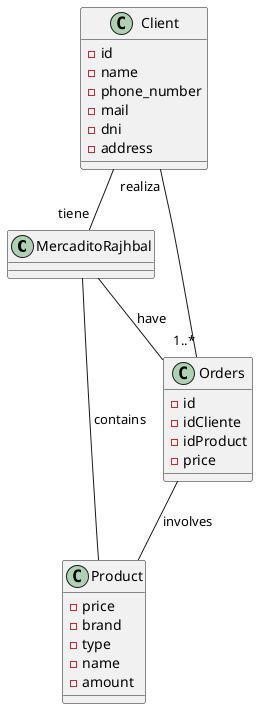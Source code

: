 @startuml Class diagram

Class MercaditoRajhbal {
}

Class Product {
    - price
    - brand
    - type
    - name
    - amount
}

Class Client {
    - id
    - name
    - phone_number
    - mail
    - dni
    - address
}

Class Orders {
    - id
    - idCliente
    - idProduct
    - price
}

MercaditoRajhbal -- Product : contains
MercaditoRajhbal -- Orders : have
Client "realiza" -- "1..*" Orders
Client -- "tiene" MercaditoRajhbal
Orders -- Product : involves

@enduml
